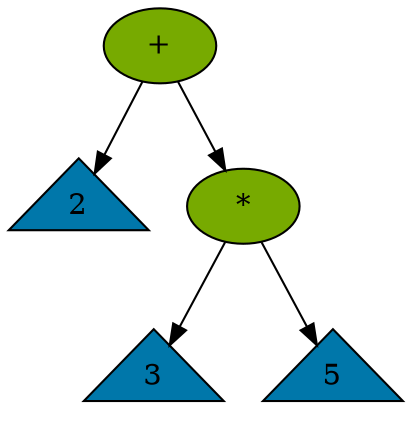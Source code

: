 digraph G {
	node [shape=polygon,sides=3,style=filled,fillcolor="#0077AA"]; 
	2 [label="2"];
	node [shape=polygon,sides=3,style=filled,fillcolor="#0077AA"]; 
	4 [label="3"];
	node [shape=polygon,sides=3,style=filled,fillcolor="#0077AA"]; 
	5 [label="5"];
	node [shape=ellipse,style=filled,fillcolor="#77AA00"]; 
	3 [label="*"];
	node [shape=ellipse,style=filled,fillcolor="#77AA00"]; 
	1 [label="+"];
	"1" -> "2";
	"1" -> "3";
	"3" -> "4";
	"3" -> "5";
}
